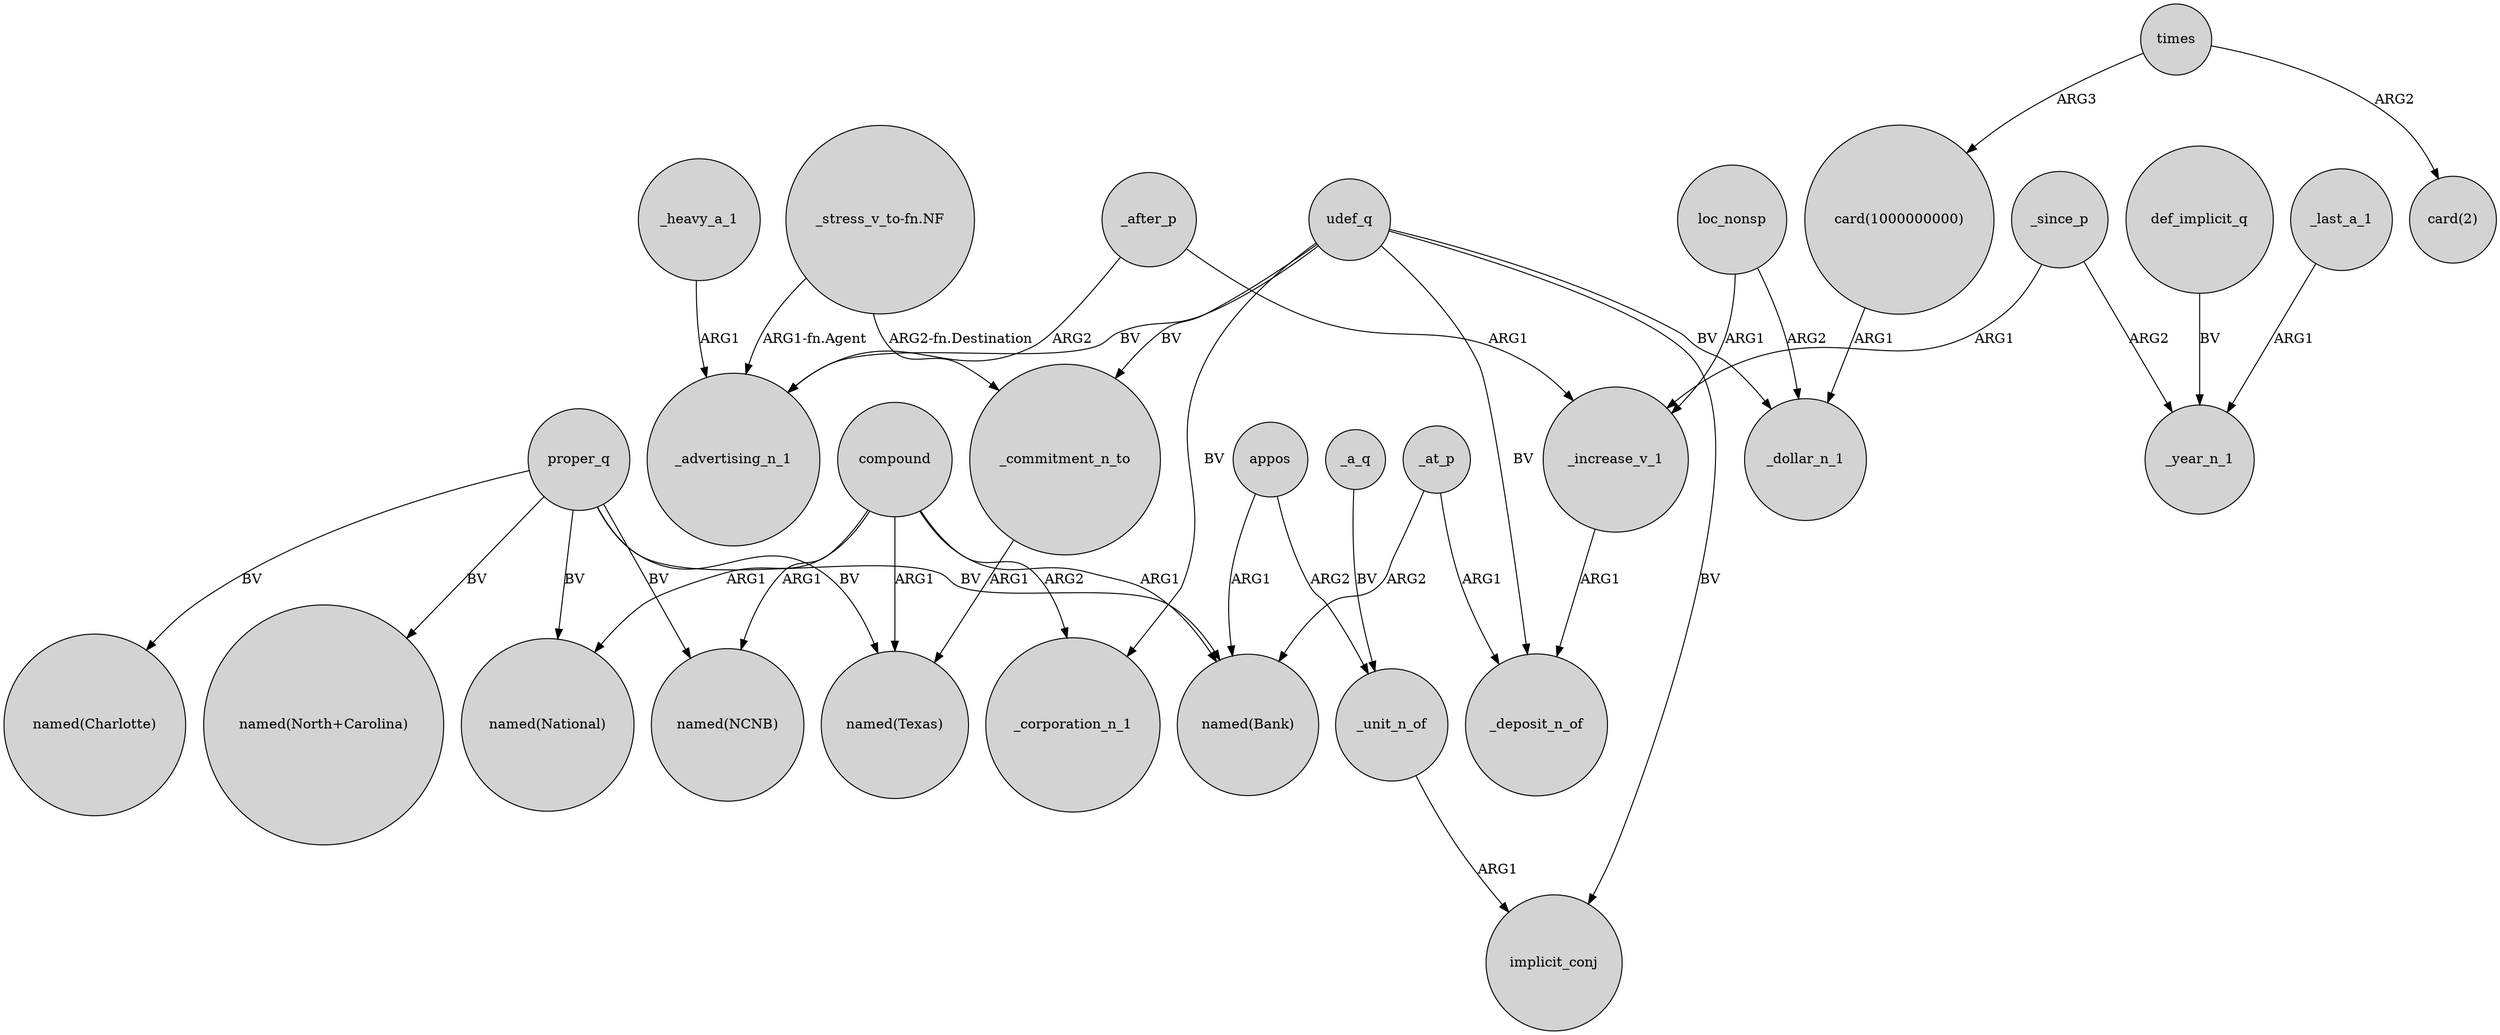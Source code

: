 digraph {
	node [shape=circle style=filled]
	_at_p -> "named(Bank)" [label=ARG2]
	compound -> "named(Texas)" [label=ARG1]
	compound -> "named(NCNB)" [label=ARG1]
	_after_p -> _increase_v_1 [label=ARG1]
	def_implicit_q -> _year_n_1 [label=BV]
	udef_q -> _commitment_n_to [label=BV]
	"_stress_v_to-fn.NF" -> _commitment_n_to [label="ARG2-fn.Destination"]
	_after_p -> _advertising_n_1 [label=ARG2]
	compound -> _corporation_n_1 [label=ARG2]
	_since_p -> _year_n_1 [label=ARG2]
	appos -> "named(Bank)" [label=ARG1]
	loc_nonsp -> _dollar_n_1 [label=ARG2]
	"_stress_v_to-fn.NF" -> _advertising_n_1 [label="ARG1-fn.Agent"]
	udef_q -> implicit_conj [label=BV]
	_increase_v_1 -> _deposit_n_of [label=ARG1]
	_since_p -> _increase_v_1 [label=ARG1]
	proper_q -> "named(North+Carolina)" [label=BV]
	times -> "card(1000000000)" [label=ARG3]
	udef_q -> _advertising_n_1 [label=BV]
	proper_q -> "named(Bank)" [label=BV]
	udef_q -> _corporation_n_1 [label=BV]
	proper_q -> "named(Texas)" [label=BV]
	udef_q -> _deposit_n_of [label=BV]
	_unit_n_of -> implicit_conj [label=ARG1]
	_a_q -> _unit_n_of [label=BV]
	_commitment_n_to -> "named(Texas)" [label=ARG1]
	_last_a_1 -> _year_n_1 [label=ARG1]
	_heavy_a_1 -> _advertising_n_1 [label=ARG1]
	_at_p -> _deposit_n_of [label=ARG1]
	times -> "card(2)" [label=ARG2]
	compound -> "named(Bank)" [label=ARG1]
	loc_nonsp -> _increase_v_1 [label=ARG1]
	proper_q -> "named(National)" [label=BV]
	proper_q -> "named(NCNB)" [label=BV]
	compound -> "named(National)" [label=ARG1]
	"card(1000000000)" -> _dollar_n_1 [label=ARG1]
	proper_q -> "named(Charlotte)" [label=BV]
	udef_q -> _dollar_n_1 [label=BV]
	appos -> _unit_n_of [label=ARG2]
}
